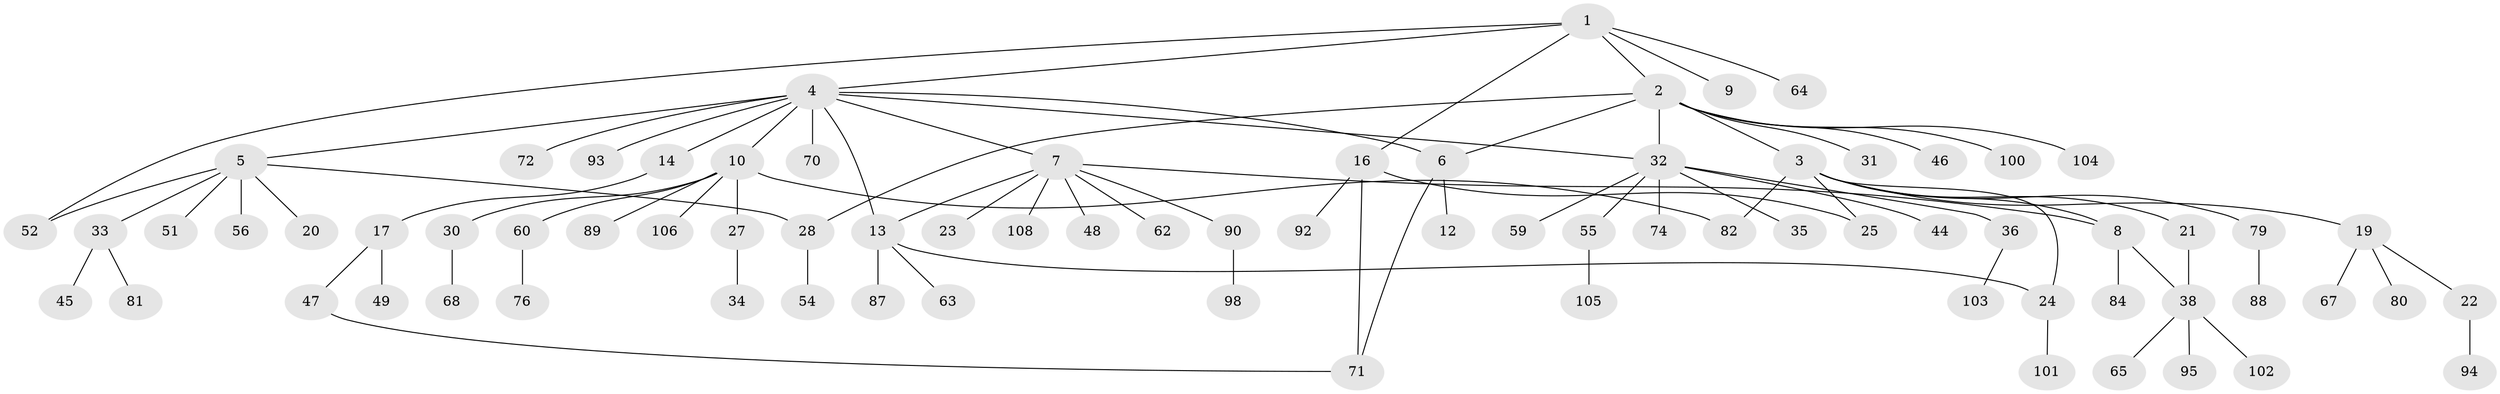// original degree distribution, {6: 0.03669724770642202, 7: 0.009174311926605505, 12: 0.009174311926605505, 5: 0.027522935779816515, 9: 0.01834862385321101, 4: 0.05504587155963303, 1: 0.5321100917431193, 3: 0.12844036697247707, 2: 0.1834862385321101}
// Generated by graph-tools (version 1.1) at 2025/11/02/27/25 16:11:09]
// undirected, 78 vertices, 89 edges
graph export_dot {
graph [start="1"]
  node [color=gray90,style=filled];
  1 [super="+15"];
  2 [super="+29"];
  3 [super="+18"];
  4 [super="+85"];
  5 [super="+26"];
  6 [super="+86"];
  7 [super="+42"];
  8 [super="+39"];
  9;
  10 [super="+11"];
  12 [super="+97"];
  13 [super="+96"];
  14 [super="+83"];
  16 [super="+66"];
  17;
  19 [super="+53"];
  20;
  21;
  22 [super="+43"];
  23;
  24 [super="+50"];
  25 [super="+91"];
  27 [super="+40"];
  28;
  30;
  31;
  32 [super="+61"];
  33 [super="+37"];
  34;
  35;
  36;
  38 [super="+41"];
  44;
  45;
  46;
  47 [super="+57"];
  48;
  49 [super="+77"];
  51 [super="+58"];
  52 [super="+69"];
  54;
  55;
  56;
  59;
  60;
  62 [super="+78"];
  63;
  64;
  65;
  67;
  68;
  70 [super="+73"];
  71 [super="+75"];
  72;
  74;
  76;
  79 [super="+109"];
  80;
  81;
  82;
  84;
  87;
  88;
  89 [super="+107"];
  90;
  92;
  93;
  94;
  95;
  98 [super="+99"];
  100;
  101;
  102;
  103;
  104;
  105;
  106;
  108;
  1 -- 2;
  1 -- 4;
  1 -- 9;
  1 -- 16;
  1 -- 64;
  1 -- 52;
  2 -- 3;
  2 -- 6;
  2 -- 32;
  2 -- 46;
  2 -- 100;
  2 -- 104;
  2 -- 28;
  2 -- 31;
  3 -- 8;
  3 -- 21;
  3 -- 24;
  3 -- 25;
  3 -- 19;
  3 -- 82;
  3 -- 79;
  4 -- 5;
  4 -- 6;
  4 -- 7;
  4 -- 10;
  4 -- 13;
  4 -- 14;
  4 -- 32;
  4 -- 70;
  4 -- 72;
  4 -- 93;
  5 -- 20;
  5 -- 28;
  5 -- 51;
  5 -- 56;
  5 -- 33;
  5 -- 52;
  6 -- 12;
  6 -- 71;
  7 -- 8;
  7 -- 13;
  7 -- 23;
  7 -- 48;
  7 -- 62;
  7 -- 90;
  7 -- 108;
  8 -- 38;
  8 -- 84;
  10 -- 27;
  10 -- 60;
  10 -- 89;
  10 -- 106;
  10 -- 82;
  10 -- 30;
  13 -- 63;
  13 -- 87;
  13 -- 24;
  14 -- 17;
  16 -- 92;
  16 -- 25;
  16 -- 71;
  17 -- 47;
  17 -- 49;
  19 -- 22;
  19 -- 67;
  19 -- 80;
  21 -- 38;
  22 -- 94;
  24 -- 101;
  27 -- 34;
  28 -- 54;
  30 -- 68;
  32 -- 35;
  32 -- 36;
  32 -- 44;
  32 -- 55;
  32 -- 59;
  32 -- 74;
  33 -- 81;
  33 -- 45;
  36 -- 103;
  38 -- 95;
  38 -- 102;
  38 -- 65;
  47 -- 71;
  55 -- 105;
  60 -- 76;
  79 -- 88;
  90 -- 98;
}
